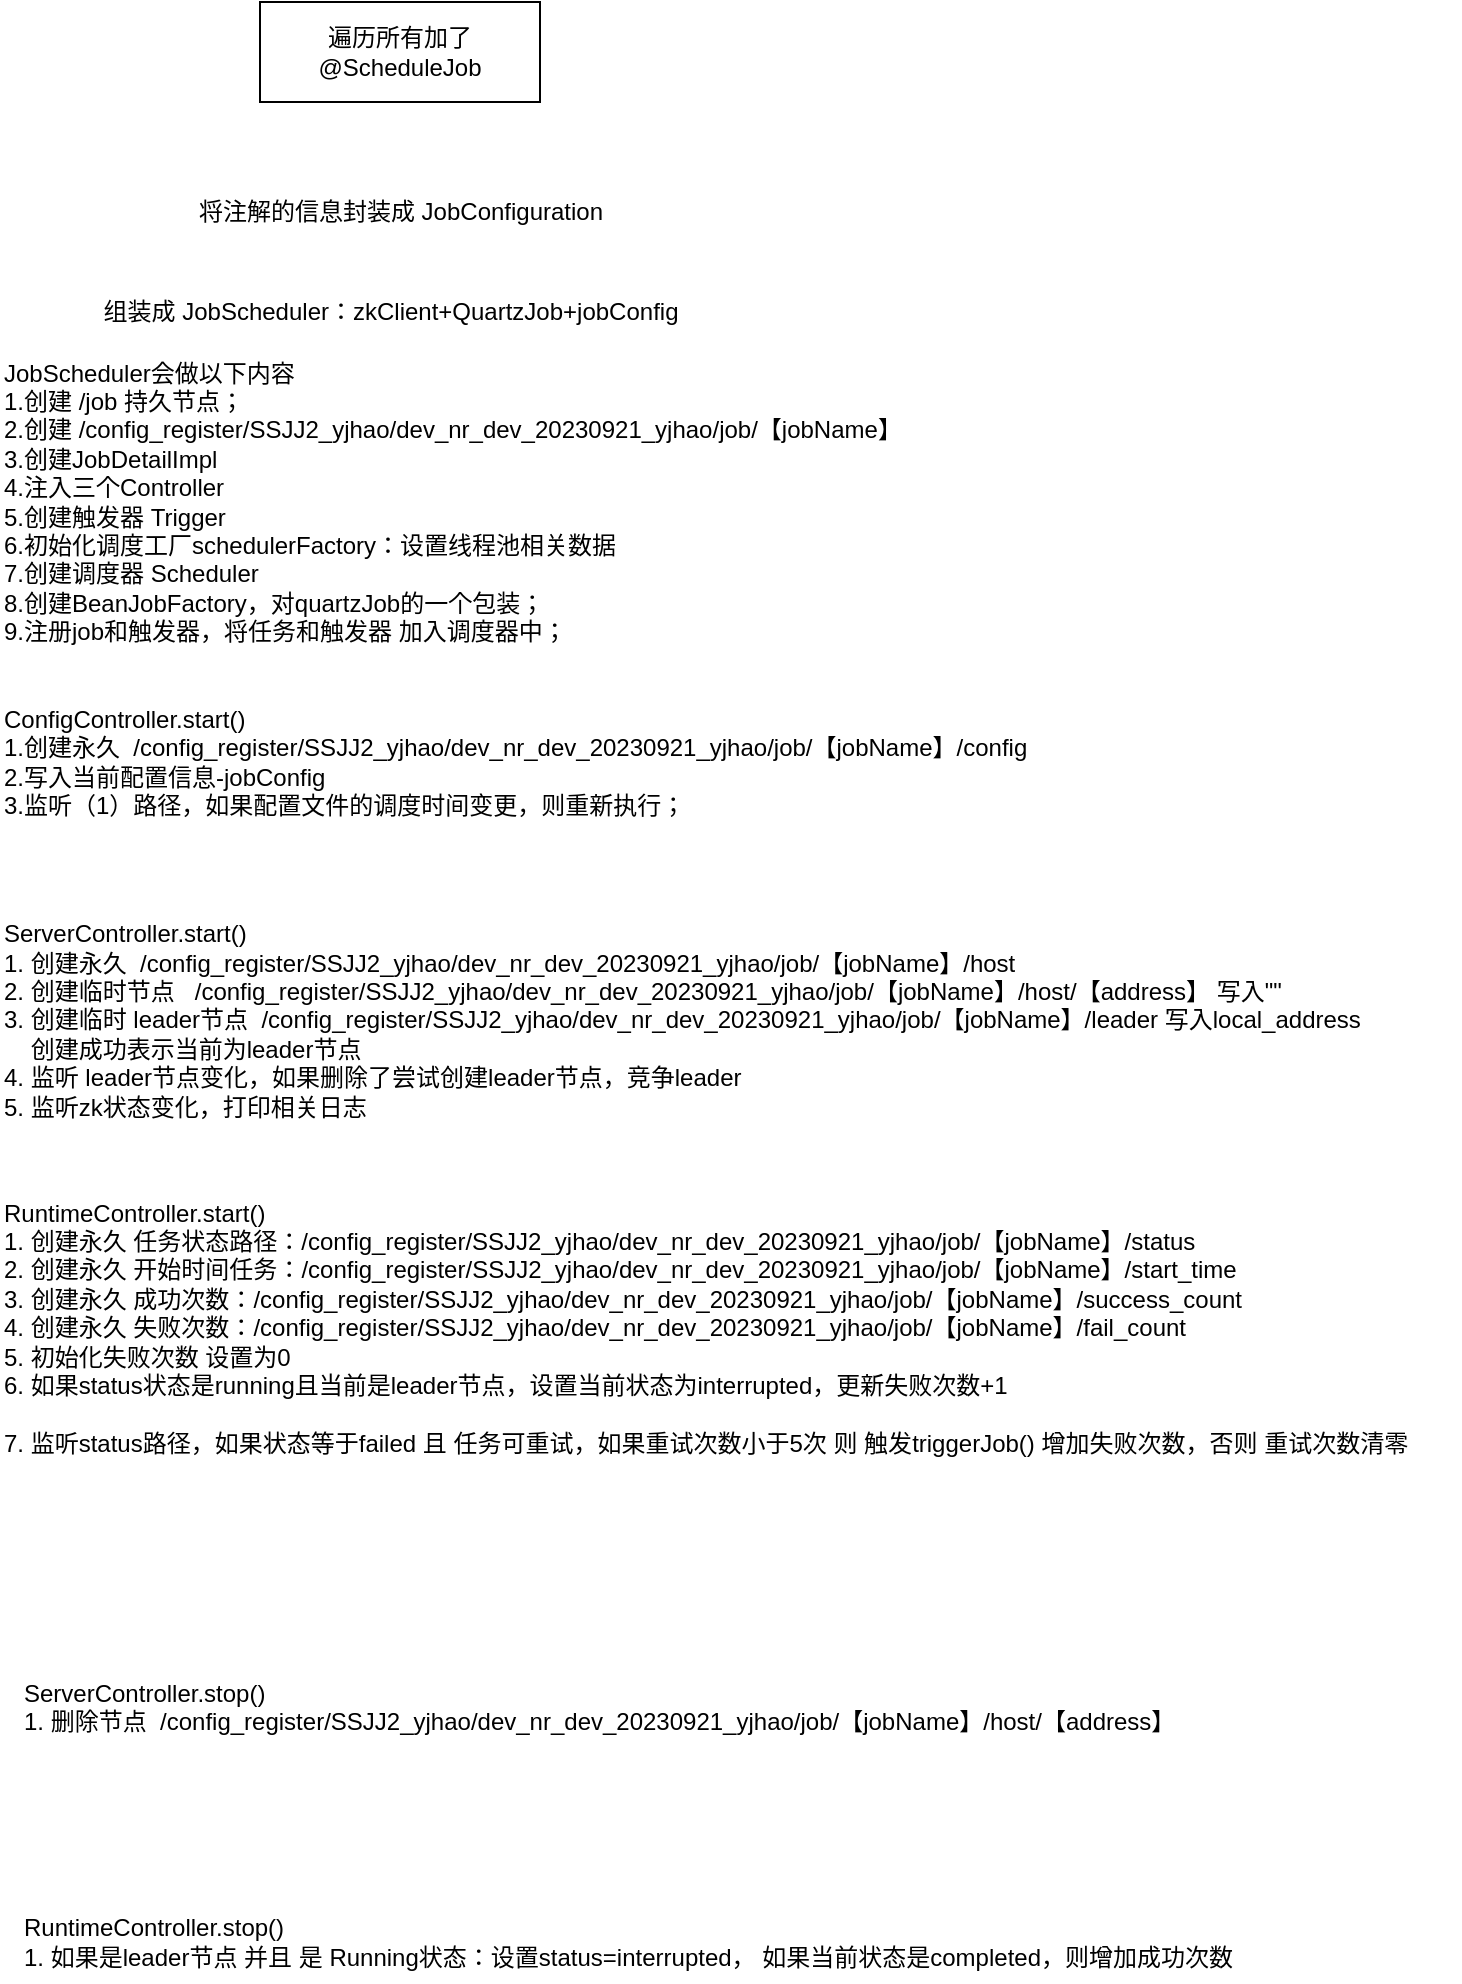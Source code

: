<mxfile version="24.0.7" type="github">
  <diagram name="第 1 页" id="SLGTNkqRNNtPHZcDP9Wr">
    <mxGraphModel dx="1195" dy="622" grid="1" gridSize="10" guides="1" tooltips="1" connect="1" arrows="1" fold="1" page="1" pageScale="1" pageWidth="4681" pageHeight="3300" math="0" shadow="0">
      <root>
        <mxCell id="0" />
        <mxCell id="1" parent="0" />
        <mxCell id="ev34wY9_qKmPzgufzEUB-1" value="遍历所有加了&lt;div&gt;@ScheduleJob&lt;br&gt;&lt;/div&gt;" style="rounded=0;whiteSpace=wrap;html=1;" parent="1" vertex="1">
          <mxGeometry x="350" y="90" width="140" height="50" as="geometry" />
        </mxCell>
        <mxCell id="ev34wY9_qKmPzgufzEUB-2" value="将注解的信息封装成&amp;nbsp;JobConfiguration" style="text;html=1;align=center;verticalAlign=middle;resizable=0;points=[];autosize=1;strokeColor=none;fillColor=none;" parent="1" vertex="1">
          <mxGeometry x="305" y="180" width="230" height="30" as="geometry" />
        </mxCell>
        <mxCell id="ev34wY9_qKmPzgufzEUB-3" value="组装成&amp;nbsp;JobScheduler：zkClient+QuartzJob+jobConfig" style="text;html=1;align=center;verticalAlign=middle;resizable=0;points=[];autosize=1;strokeColor=none;fillColor=none;" parent="1" vertex="1">
          <mxGeometry x="260" y="230" width="310" height="30" as="geometry" />
        </mxCell>
        <mxCell id="ev34wY9_qKmPzgufzEUB-5" value="JobScheduler会做以下内容&lt;div&gt;1.创建 /job 持久节点；&lt;/div&gt;&lt;div&gt;2.创建&amp;nbsp;/config_register/SSJJ2_yjhao/dev_nr_dev_20230921_yjhao/job/【jobName】&lt;/div&gt;&lt;div&gt;3.创建JobDetailImpl&lt;/div&gt;&lt;div&gt;4.注入三个Controller&lt;/div&gt;&lt;div&gt;5.创建触发器&amp;nbsp;Trigger&lt;/div&gt;&lt;div&gt;6.初始化调度工厂schedulerFactory：设置线程池相关数据&lt;/div&gt;&lt;div&gt;7.创建调度器&amp;nbsp;Scheduler&lt;/div&gt;&lt;div&gt;8.创建BeanJobFactory，对quartzJob的一个包装；&lt;/div&gt;&lt;div&gt;9.注册job和触发器，将任务和触发器 加入调度器中；&lt;/div&gt;" style="text;html=1;align=left;verticalAlign=middle;resizable=0;points=[];autosize=1;strokeColor=none;fillColor=none;" parent="1" vertex="1">
          <mxGeometry x="220" y="260" width="470" height="160" as="geometry" />
        </mxCell>
        <mxCell id="ev34wY9_qKmPzgufzEUB-6" value="ConfigController.start()&lt;div&gt;1.创建永久&amp;nbsp;&lt;span style=&quot;background-color: initial;&quot;&gt;&amp;nbsp;/config_register/SSJJ2_yjhao/dev_nr_dev_20230921_yjhao/job/【jobName】/config&lt;/span&gt;&lt;/div&gt;&lt;div&gt;&lt;span style=&quot;background-color: initial;&quot;&gt;2.写入当前配置信息-jobConfig&lt;/span&gt;&lt;/div&gt;&lt;div&gt;&lt;span style=&quot;background-color: initial;&quot;&gt;3.监听（1）路径，如果配置文件的调度时间变更，则重新执行；&lt;/span&gt;&lt;/div&gt;" style="text;html=1;align=left;verticalAlign=middle;resizable=0;points=[];autosize=1;strokeColor=none;fillColor=none;" parent="1" vertex="1">
          <mxGeometry x="220" y="435" width="540" height="70" as="geometry" />
        </mxCell>
        <mxCell id="ev34wY9_qKmPzgufzEUB-7" value="ServerController.start()&lt;div&gt;1. 创建永久&amp;nbsp;&lt;span style=&quot;background-color: initial;&quot;&gt;&amp;nbsp;/config_register/SSJJ2_yjhao/dev_nr_dev_20230921_yjhao/job/【jobName】/host&lt;/span&gt;&lt;/div&gt;&lt;div&gt;&lt;span style=&quot;background-color: initial;&quot;&gt;2. 创建临时节点&amp;nbsp;&lt;/span&gt;&lt;span style=&quot;background-color: initial;&quot;&gt;&amp;nbsp;&lt;/span&gt;&lt;span style=&quot;background-color: initial;&quot;&gt;&amp;nbsp;/config_register/SSJJ2_yjhao/dev_nr_dev_20230921_yjhao/job/【jobName】/host/【address】 写入&quot;&quot;&lt;/span&gt;&lt;span style=&quot;background-color: initial;&quot;&gt;&lt;br&gt;&lt;/span&gt;&lt;/div&gt;&lt;div&gt;&lt;span style=&quot;background-color: initial;&quot;&gt;3. 创建临时 leader节点&amp;nbsp;&lt;/span&gt;&lt;span style=&quot;background-color: initial;&quot;&gt;&amp;nbsp;/config_register/SSJJ2_yjhao/dev_nr_dev_20230921_yjhao/job/【jobName】/&lt;/span&gt;leader&amp;nbsp;&lt;span style=&quot;background-color: initial;&quot;&gt;写入&lt;/span&gt;&lt;span style=&quot;background-color: initial;&quot;&gt;local_address&lt;/span&gt;&lt;/div&gt;&lt;div&gt;&lt;span style=&quot;background-color: initial;&quot;&gt;&amp;nbsp; &amp;nbsp; 创建成功表示当前为leader节点&lt;/span&gt;&lt;/div&gt;&lt;div&gt;&lt;span style=&quot;background-color: initial;&quot;&gt;4. 监听 leader节点变化，如果删除了尝试创建leader节点，竞争leader&lt;/span&gt;&lt;/div&gt;&lt;div&gt;&lt;span style=&quot;background-color: initial;&quot;&gt;5. 监听zk状态变化，打印相关日志&lt;/span&gt;&lt;/div&gt;&lt;div&gt;&lt;span style=&quot;background-color: initial;&quot;&gt;&lt;br&gt;&lt;/span&gt;&lt;/div&gt;&lt;div&gt;&lt;span style=&quot;background-color: initial;&quot;&gt;&lt;br&gt;&lt;/span&gt;&lt;/div&gt;&lt;div&gt;&lt;span style=&quot;background-color: initial;&quot;&gt;&lt;br&gt;&lt;/span&gt;&lt;/div&gt;&lt;div&gt;&lt;br&gt;&lt;/div&gt;&lt;div&gt;&lt;span style=&quot;background-color: initial;&quot;&gt;&lt;br&gt;&lt;/span&gt;&lt;/div&gt;" style="text;html=1;align=left;verticalAlign=middle;resizable=0;points=[];autosize=1;strokeColor=none;fillColor=none;" parent="1" vertex="1">
          <mxGeometry x="220" y="540" width="700" height="190" as="geometry" />
        </mxCell>
        <mxCell id="vQPJKM96OHTSwmyTBU9X-1" value="RuntimeController.start()&lt;div&gt;1. 创建永久 任务状态路径：/config_register/SSJJ2_yjhao/dev_nr_dev_20230921_yjhao/job/【jobName】/status&lt;/div&gt;&lt;div&gt;2. 创建永久 开始时间任务：&lt;span style=&quot;background-color: initial;&quot;&gt;/config_register/SSJJ2_yjhao/dev_nr_dev_20230921_yjhao/job/【jobName】/&lt;/span&gt;&lt;span style=&quot;background-color: initial;&quot;&gt;start_time&lt;/span&gt;&lt;/div&gt;&lt;div&gt;&lt;span style=&quot;background-color: initial;&quot;&gt;3. 创建永久 成功次数：&lt;/span&gt;&lt;span style=&quot;background-color: initial;&quot;&gt;/config_register/SSJJ2_yjhao/dev_nr_dev_20230921_yjhao/job/【jobName】/&lt;/span&gt;&lt;span style=&quot;background-color: initial;&quot;&gt;success_count&lt;/span&gt;&lt;/div&gt;&lt;div&gt;&lt;span style=&quot;background-color: initial;&quot;&gt;4. 创建永久 失败次数：&lt;/span&gt;&lt;span style=&quot;background-color: initial;&quot;&gt;/config_register/SSJJ2_yjhao/dev_nr_dev_20230921_yjhao/job/【jobName】/&lt;/span&gt;&lt;span style=&quot;background-color: initial;&quot;&gt;fail_count&lt;/span&gt;&lt;/div&gt;&lt;div&gt;&lt;span style=&quot;background-color: initial;&quot;&gt;5. 初始化失败次数 设置为0&lt;/span&gt;&lt;/div&gt;&lt;div&gt;&lt;span style=&quot;background-color: initial;&quot;&gt;6. 如果status状态是running且当前是leader节点，设置当前状态为&lt;/span&gt;&lt;span style=&quot;background-color: initial;&quot;&gt;interrupted，更新失败次数+1&lt;/span&gt;&lt;/div&gt;&lt;div&gt;&lt;span style=&quot;background-color: initial;&quot;&gt;&lt;br&gt;&lt;/span&gt;&lt;/div&gt;&lt;div&gt;&lt;span style=&quot;background-color: initial;&quot;&gt;7. 监听status路径，如果状态等于&lt;/span&gt;&lt;span style=&quot;background-color: initial;&quot;&gt;failed 且 任务可重试，如果重试次数小于5次 则 触发&lt;/span&gt;&lt;span style=&quot;background-color: initial;&quot;&gt;triggerJob() 增加失败次数，否则 重试次数清零&lt;/span&gt;&lt;/div&gt;&lt;div&gt;&lt;span style=&quot;background-color: initial;&quot;&gt;&amp;nbsp;&lt;/span&gt;&lt;/div&gt;" style="text;html=1;align=left;verticalAlign=middle;resizable=0;points=[];autosize=1;strokeColor=none;fillColor=none;" vertex="1" parent="1">
          <mxGeometry x="220" y="680" width="730" height="160" as="geometry" />
        </mxCell>
        <mxCell id="vQPJKM96OHTSwmyTBU9X-2" value="ServerController.stop()&lt;div&gt;1. 删除节点&amp;nbsp;&lt;span style=&quot;background-color: initial;&quot;&gt;&amp;nbsp;/config_register/SSJJ2_yjhao/dev_nr_dev_20230921_yjhao/job/【jobName】/host/【address】&lt;/span&gt;&lt;/div&gt;&lt;div&gt;&lt;br&gt;&lt;/div&gt;" style="text;html=1;align=left;verticalAlign=middle;resizable=0;points=[];autosize=1;strokeColor=none;fillColor=none;" vertex="1" parent="1">
          <mxGeometry x="230" y="920" width="600" height="60" as="geometry" />
        </mxCell>
        <mxCell id="vQPJKM96OHTSwmyTBU9X-3" value="RuntimeController.stop()&lt;div&gt;1. 如果是leader节点 并且 是 Running状态：设置status=interrupted， 如果当前状态是completed，则增加成功次数&lt;/div&gt;" style="text;html=1;align=left;verticalAlign=middle;resizable=0;points=[];autosize=1;strokeColor=none;fillColor=none;" vertex="1" parent="1">
          <mxGeometry x="230" y="1040" width="630" height="40" as="geometry" />
        </mxCell>
      </root>
    </mxGraphModel>
  </diagram>
</mxfile>
